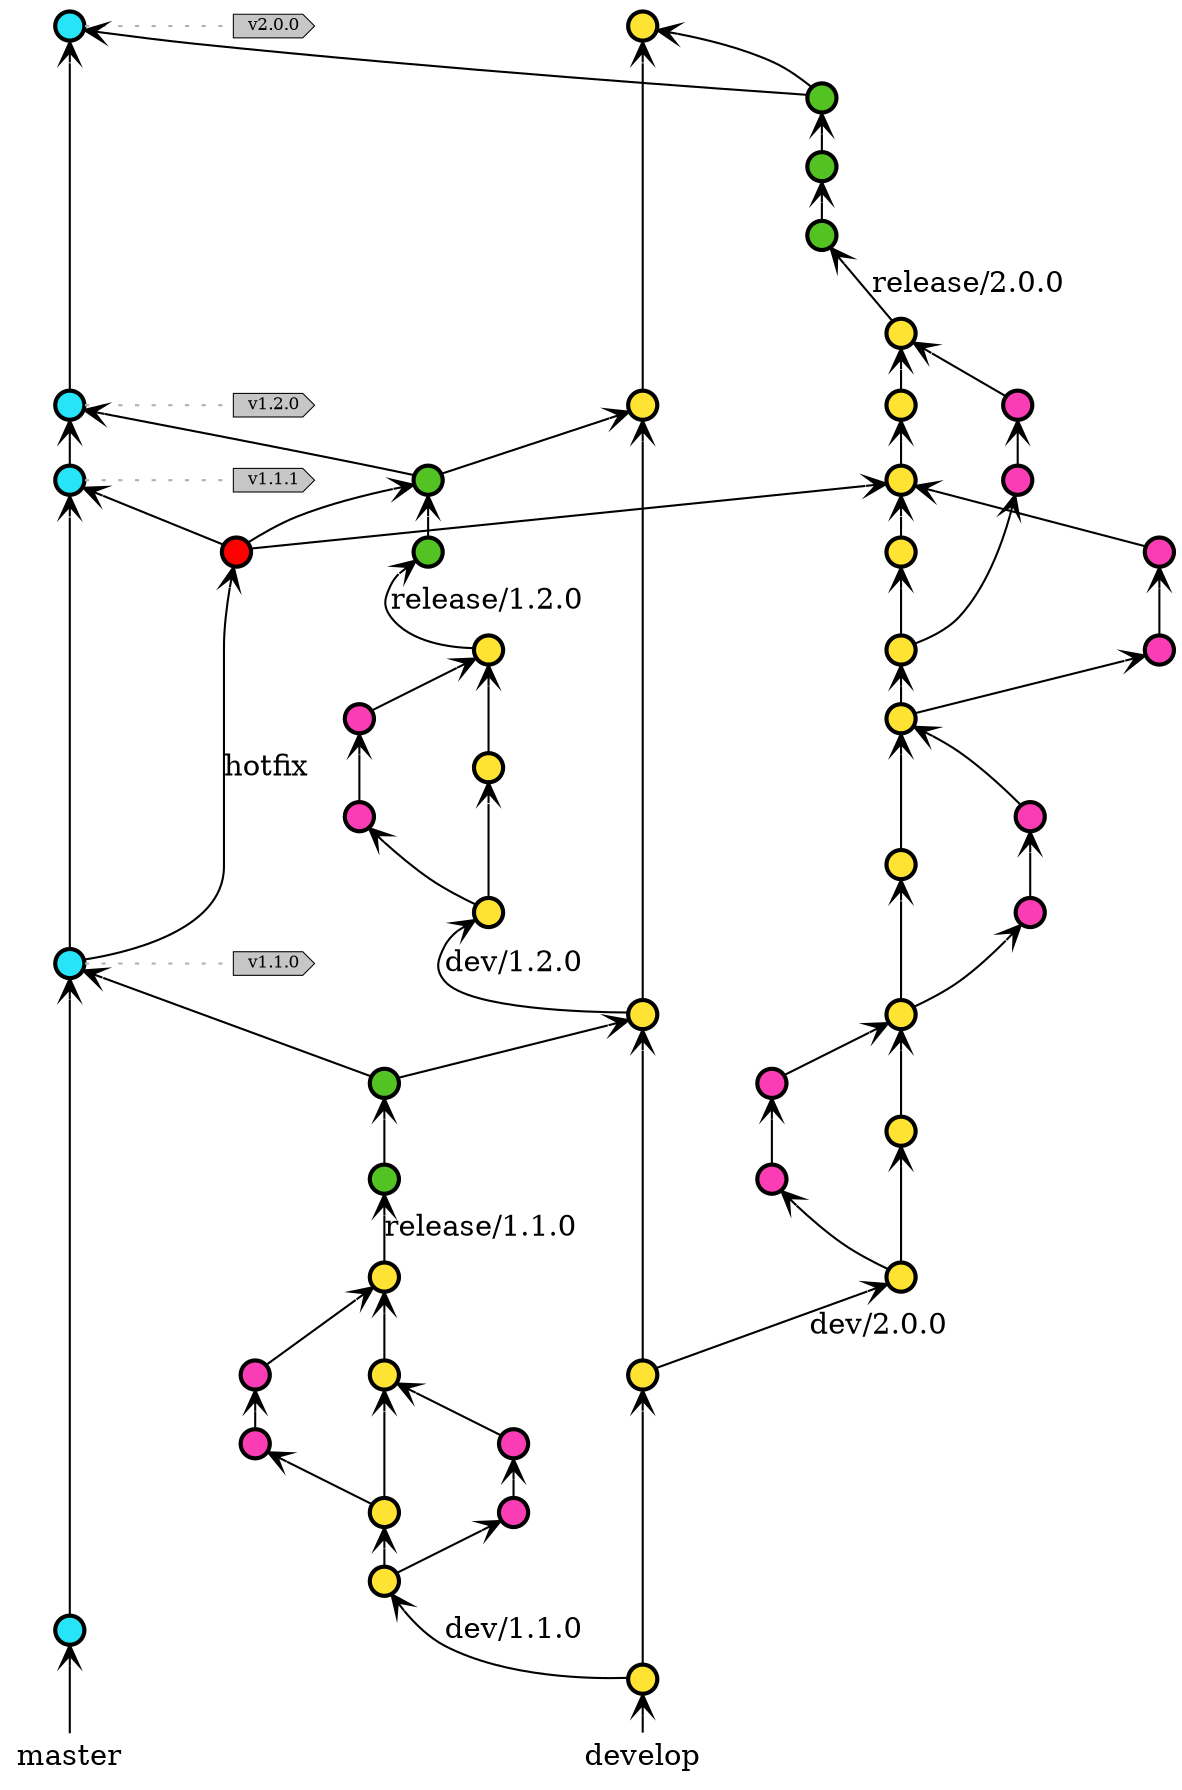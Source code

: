 // https://graphviz.gitlab.io/_pages/doc/info/attrs.html
digraph newGitBranch {
rankdir="BT";
nodesep=0.5;
ranksep=0.25;
splines=true;
forcelabels=false;

// general
node [style=filled, color="black", fontcolor="black", font="Consolas", fontsize="8pt" ];
edge [arrowhead=open, color="black", penwidth=1];

// graph
node [width=0.2, height=0.2, fixedsize=true, label="", shape=circle, penwidth=2]

// branches
node [group="master", fillcolor="#27E4F9"];
mfirst;
m110;
m111;
m120;
m200;
subgraph {
    rank=min;
    mfake [label="master", fixedsize=false, fontsize=14, fillcolor=none, shape=none, width=0, height=0, penwidth=0, margin=0.05];
}
mfake -> mfirst -> m110 -> m111 -> m120 -> m200;

node  [group="develop", fillcolor="#FFE333"];
d0;
d200_begin;
d110;
d120;
d200;
subgraph {
    rank=source;
    dfake [label="develop", fixedsize=false, fontsize=14, fillcolor=none, shape=none, width=0, height=0, penwidth=0, margin=0.05];
}
dfake -> d0 -> d200_begin -> d110 -> d120 -> d200;

// 1.1.0
node  [group="develop/1.1.0", fillcolor="#FFE333"];
d110_first;
d110_2;
d110_3;
d110_last;
d0 -> d110_first [label="dev/1.1.0"];
d110_first -> d110_2 -> d110_3 -> d110_last;

node  [group="feature/110", fillcolor="#FB3DB5"];
f110_1;
f110_2;
d110_first -> f110_1 -> f110_2 -> d110_3;
f110_3;
f110_4;
d110_2 -> f110_3 -> f110_4 -> d110_last;

node  [group="release/1.1.0", fillcolor="#52C322"];
r110_1;
r110_2;
d110_last -> r110_1 [label="release/1.1.0"];
r110_1 -> r110_2 -> { m110, d110 };

// 1.2.0
node  [group="develop/1.2.0", fillcolor="#FFE333"];
d120_first;
d120_2;
d120_last;
d110 -> d120_first [label="dev/1.2.0"];
d120_first -> d120_2 -> d120_last;

node  [group="feature/120", fillcolor="#FB3DB5"];
f120_1;
f120_2;
d120_first -> f120_1 -> f120_2 -> d120_last;

node  [group="release/1.1.0", fillcolor="#52C322"];
r120_1;
r120_2;
d120_last -> r120_1 [label="release/1.2.0"];
r120_1 -> r120_2 -> { m120, d120 };

// 2.0.0
node  [group="develop/2.0.0", fillcolor="#FFE333"];
d200_first;
d200_2;
d200_3;
d200_4;
d200_5;
d200_6;
d200_7;
d200_8;
d200_9;
d200_last;
d200_begin -> d200_first [label="dev/2.0.0"];
d200_first -> d200_2 -> d200_3 -> d200_4 -> d200_5 -> d200_6 -> d200_7 -> d200_8 -> d200_9 -> d200_last;

node  [group="feature/200", fillcolor="#FB3DB5"];
f200_1;
f200_2;
d200_first -> f200_1 -> f200_2 -> d200_3;
f200_3;
f200_4;
d200_3 -> f200_3 -> f200_4 -> d200_5;
f200_9;
f200_10;
d200_6 -> f200_9 -> f200_10 -> d200_last;
f200_11;
f200_12;
d200_5 -> f200_11 -> f200_12 -> d200_8;
subgraph {
    rank=same;
    f200_10;
    d200_9;
}

node  [group="release/2.0.0", fillcolor="#52C322"];
r200_first;
r200_2;
r200_last;
d200_last -> r200_first [label="release/2.0.0"];
r200_first -> r200_2 -> r200_last -> { m200, d200 };

// hotfix
node  [group="hotfix/1.1.1", fillcolor=red];
h111;
m110 -> h111 [label="hotfix"];
h111 -> {m111, r120_2, d200_8}

// tags connections
node [shape=cds, fixedsize=false, fillcolor="#C6C6C6", penwidth=0.5, margin="0.1,0.055"]
edge [color="#b0b0b0", style=dotted, len=0.3, arrowhead=none, penwidth=1];
t110 [label="v1.1.0"]
t111 [label="v1.1.1"]
t120 [label="v1.2.0"]
t200 [label="v2.0.0"]
subgraph  {
    rank="same";
    m110 -> t110;
}
subgraph  {
    rank="same";
    m111 -> t111;
}
subgraph  {
    rank="same";
    m120 -> t120 ;
}
subgraph  {
    rank="same";
    m200 -> t200;
}

// Magic align...

subgraph {
    rank=same;
    r120_1;
    h111;
}
}
